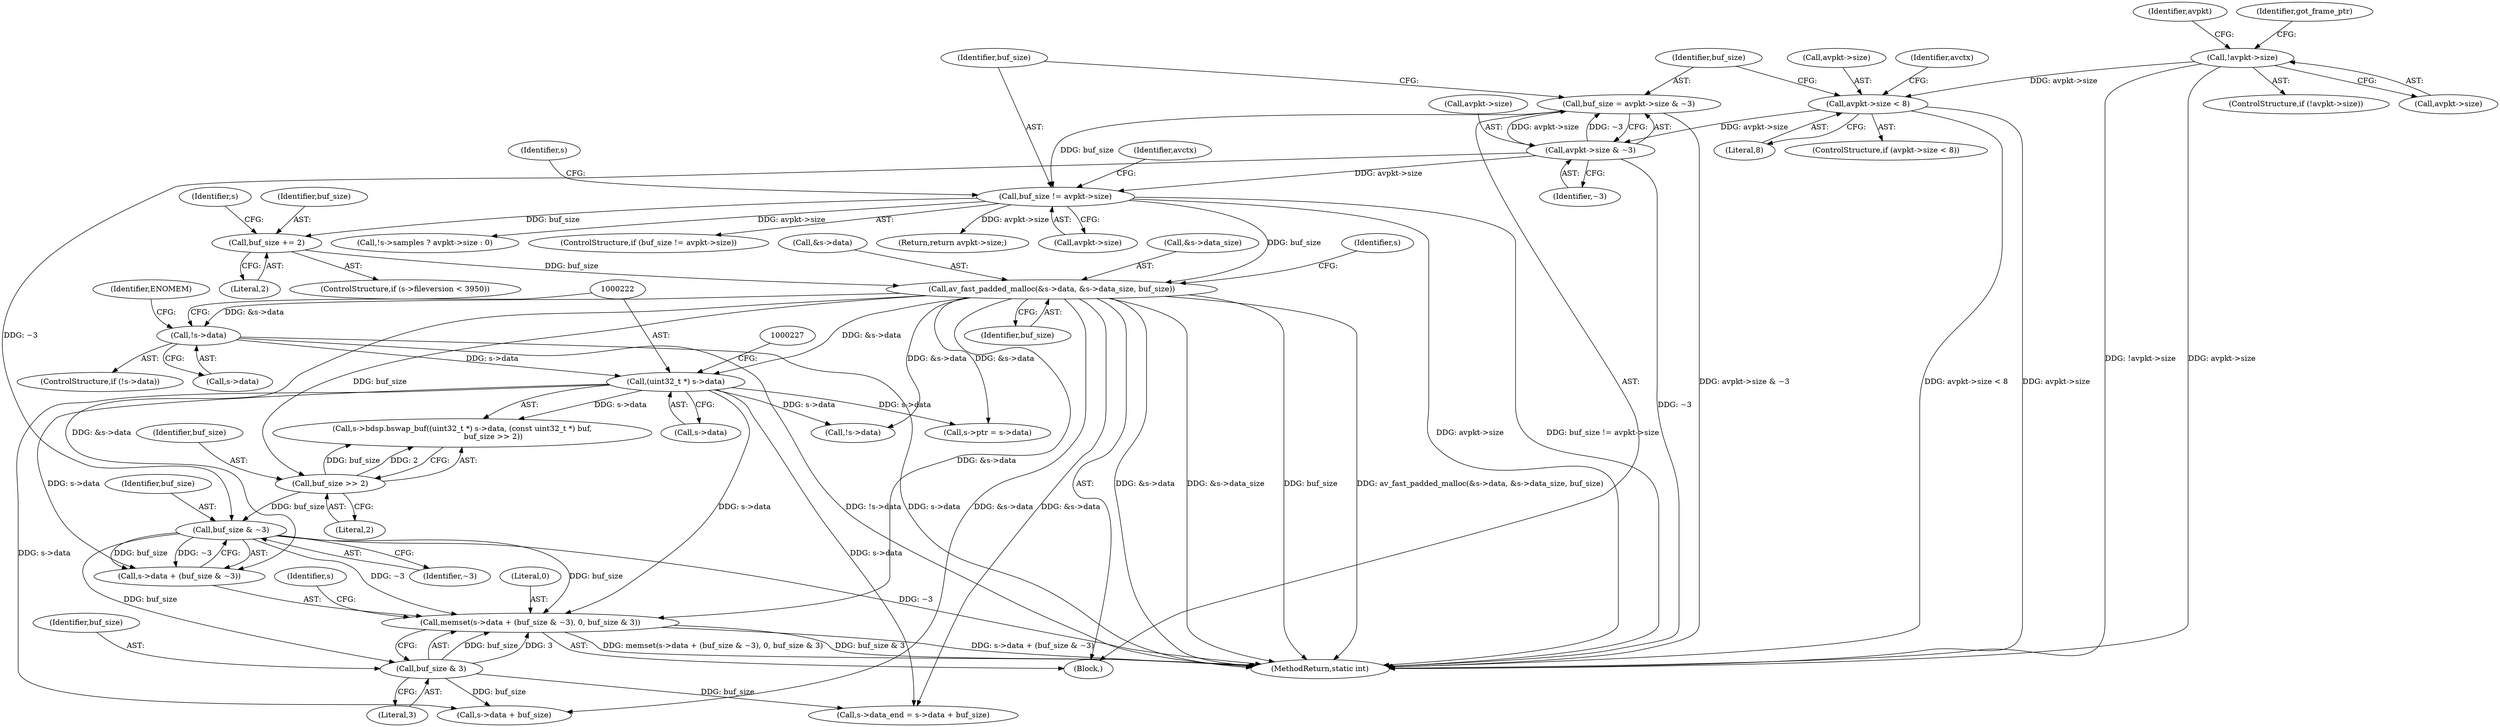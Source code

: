 digraph "0_FFmpeg_ba4beaf6149f7241c8bd85fe853318c2f6837ad0@API" {
"1000232" [label="(Call,memset(s->data + (buf_size & ~3), 0, buf_size & 3))"];
"1000221" [label="(Call,(uint32_t *) s->data)"];
"1000213" [label="(Call,!s->data)"];
"1000202" [label="(Call,av_fast_padded_malloc(&s->data, &s->data_size, buf_size))"];
"1000199" [label="(Call,buf_size += 2)"];
"1000183" [label="(Call,buf_size != avpkt->size)"];
"1000175" [label="(Call,buf_size = avpkt->size & ~3)"];
"1000177" [label="(Call,avpkt->size & ~3)"];
"1000163" [label="(Call,avpkt->size < 8)"];
"1000151" [label="(Call,!avpkt->size)"];
"1000237" [label="(Call,buf_size & ~3)"];
"1000229" [label="(Call,buf_size >> 2)"];
"1000241" [label="(Call,buf_size & 3)"];
"1000211" [label="(Identifier,buf_size)"];
"1000238" [label="(Identifier,buf_size)"];
"1000178" [label="(Call,avpkt->size)"];
"1000219" [label="(Identifier,ENOMEM)"];
"1000710" [label="(Call,!s->samples ? avpkt->size : 0)"];
"1000719" [label="(MethodReturn,static int)"];
"1000202" [label="(Call,av_fast_padded_malloc(&s->data, &s->data_size, buf_size))"];
"1000251" [label="(Call,s->data_end = s->data + buf_size)"];
"1000207" [label="(Call,&s->data_size)"];
"1000200" [label="(Identifier,buf_size)"];
"1000163" [label="(Call,avpkt->size < 8)"];
"1000230" [label="(Identifier,buf_size)"];
"1000150" [label="(ControlStructure,if (!avpkt->size))"];
"1000164" [label="(Call,avpkt->size)"];
"1000152" [label="(Call,avpkt->size)"];
"1000170" [label="(Identifier,avctx)"];
"1000182" [label="(ControlStructure,if (buf_size != avpkt->size))"];
"1000221" [label="(Call,(uint32_t *) s->data)"];
"1000201" [label="(Literal,2)"];
"1000196" [label="(Identifier,s)"];
"1000212" [label="(ControlStructure,if (!s->data))"];
"1000165" [label="(Identifier,avpkt)"];
"1000205" [label="(Identifier,s)"];
"1000416" [label="(Return,return avpkt->size;)"];
"1000231" [label="(Literal,2)"];
"1000255" [label="(Call,s->data + buf_size)"];
"1000214" [label="(Call,s->data)"];
"1000184" [label="(Identifier,buf_size)"];
"1000215" [label="(Identifier,s)"];
"1000220" [label="(Call,s->bdsp.bswap_buf((uint32_t *) s->data, (const uint32_t *) buf,\n                          buf_size >> 2))"];
"1000183" [label="(Call,buf_size != avpkt->size)"];
"1000167" [label="(Literal,8)"];
"1000246" [label="(Identifier,s)"];
"1000237" [label="(Call,buf_size & ~3)"];
"1000407" [label="(Call,!s->data)"];
"1000213" [label="(Call,!s->data)"];
"1000203" [label="(Call,&s->data)"];
"1000181" [label="(Identifier,~3)"];
"1000176" [label="(Identifier,buf_size)"];
"1000244" [label="(Call,s->ptr = s->data)"];
"1000162" [label="(ControlStructure,if (avpkt->size < 8))"];
"1000190" [label="(Identifier,avctx)"];
"1000223" [label="(Call,s->data)"];
"1000232" [label="(Call,memset(s->data + (buf_size & ~3), 0, buf_size & 3))"];
"1000158" [label="(Identifier,got_frame_ptr)"];
"1000233" [label="(Call,s->data + (buf_size & ~3))"];
"1000185" [label="(Call,avpkt->size)"];
"1000243" [label="(Literal,3)"];
"1000175" [label="(Call,buf_size = avpkt->size & ~3)"];
"1000146" [label="(Block,)"];
"1000242" [label="(Identifier,buf_size)"];
"1000241" [label="(Call,buf_size & 3)"];
"1000199" [label="(Call,buf_size += 2)"];
"1000193" [label="(ControlStructure,if (s->fileversion < 3950))"];
"1000229" [label="(Call,buf_size >> 2)"];
"1000151" [label="(Call,!avpkt->size)"];
"1000177" [label="(Call,avpkt->size & ~3)"];
"1000240" [label="(Literal,0)"];
"1000239" [label="(Identifier,~3)"];
"1000232" -> "1000146"  [label="AST: "];
"1000232" -> "1000241"  [label="CFG: "];
"1000233" -> "1000232"  [label="AST: "];
"1000240" -> "1000232"  [label="AST: "];
"1000241" -> "1000232"  [label="AST: "];
"1000246" -> "1000232"  [label="CFG: "];
"1000232" -> "1000719"  [label="DDG: s->data + (buf_size & ~3)"];
"1000232" -> "1000719"  [label="DDG: memset(s->data + (buf_size & ~3), 0, buf_size & 3)"];
"1000232" -> "1000719"  [label="DDG: buf_size & 3"];
"1000221" -> "1000232"  [label="DDG: s->data"];
"1000202" -> "1000232"  [label="DDG: &s->data"];
"1000237" -> "1000232"  [label="DDG: buf_size"];
"1000237" -> "1000232"  [label="DDG: ~3"];
"1000241" -> "1000232"  [label="DDG: buf_size"];
"1000241" -> "1000232"  [label="DDG: 3"];
"1000221" -> "1000220"  [label="AST: "];
"1000221" -> "1000223"  [label="CFG: "];
"1000222" -> "1000221"  [label="AST: "];
"1000223" -> "1000221"  [label="AST: "];
"1000227" -> "1000221"  [label="CFG: "];
"1000221" -> "1000220"  [label="DDG: s->data"];
"1000213" -> "1000221"  [label="DDG: s->data"];
"1000202" -> "1000221"  [label="DDG: &s->data"];
"1000221" -> "1000233"  [label="DDG: s->data"];
"1000221" -> "1000244"  [label="DDG: s->data"];
"1000221" -> "1000251"  [label="DDG: s->data"];
"1000221" -> "1000255"  [label="DDG: s->data"];
"1000221" -> "1000407"  [label="DDG: s->data"];
"1000213" -> "1000212"  [label="AST: "];
"1000213" -> "1000214"  [label="CFG: "];
"1000214" -> "1000213"  [label="AST: "];
"1000219" -> "1000213"  [label="CFG: "];
"1000222" -> "1000213"  [label="CFG: "];
"1000213" -> "1000719"  [label="DDG: s->data"];
"1000213" -> "1000719"  [label="DDG: !s->data"];
"1000202" -> "1000213"  [label="DDG: &s->data"];
"1000202" -> "1000146"  [label="AST: "];
"1000202" -> "1000211"  [label="CFG: "];
"1000203" -> "1000202"  [label="AST: "];
"1000207" -> "1000202"  [label="AST: "];
"1000211" -> "1000202"  [label="AST: "];
"1000215" -> "1000202"  [label="CFG: "];
"1000202" -> "1000719"  [label="DDG: &s->data"];
"1000202" -> "1000719"  [label="DDG: &s->data_size"];
"1000202" -> "1000719"  [label="DDG: buf_size"];
"1000202" -> "1000719"  [label="DDG: av_fast_padded_malloc(&s->data, &s->data_size, buf_size)"];
"1000199" -> "1000202"  [label="DDG: buf_size"];
"1000183" -> "1000202"  [label="DDG: buf_size"];
"1000202" -> "1000229"  [label="DDG: buf_size"];
"1000202" -> "1000233"  [label="DDG: &s->data"];
"1000202" -> "1000244"  [label="DDG: &s->data"];
"1000202" -> "1000251"  [label="DDG: &s->data"];
"1000202" -> "1000255"  [label="DDG: &s->data"];
"1000202" -> "1000407"  [label="DDG: &s->data"];
"1000199" -> "1000193"  [label="AST: "];
"1000199" -> "1000201"  [label="CFG: "];
"1000200" -> "1000199"  [label="AST: "];
"1000201" -> "1000199"  [label="AST: "];
"1000205" -> "1000199"  [label="CFG: "];
"1000183" -> "1000199"  [label="DDG: buf_size"];
"1000183" -> "1000182"  [label="AST: "];
"1000183" -> "1000185"  [label="CFG: "];
"1000184" -> "1000183"  [label="AST: "];
"1000185" -> "1000183"  [label="AST: "];
"1000190" -> "1000183"  [label="CFG: "];
"1000196" -> "1000183"  [label="CFG: "];
"1000183" -> "1000719"  [label="DDG: avpkt->size"];
"1000183" -> "1000719"  [label="DDG: buf_size != avpkt->size"];
"1000175" -> "1000183"  [label="DDG: buf_size"];
"1000177" -> "1000183"  [label="DDG: avpkt->size"];
"1000183" -> "1000416"  [label="DDG: avpkt->size"];
"1000183" -> "1000710"  [label="DDG: avpkt->size"];
"1000175" -> "1000146"  [label="AST: "];
"1000175" -> "1000177"  [label="CFG: "];
"1000176" -> "1000175"  [label="AST: "];
"1000177" -> "1000175"  [label="AST: "];
"1000184" -> "1000175"  [label="CFG: "];
"1000175" -> "1000719"  [label="DDG: avpkt->size & ~3"];
"1000177" -> "1000175"  [label="DDG: avpkt->size"];
"1000177" -> "1000175"  [label="DDG: ~3"];
"1000177" -> "1000181"  [label="CFG: "];
"1000178" -> "1000177"  [label="AST: "];
"1000181" -> "1000177"  [label="AST: "];
"1000177" -> "1000719"  [label="DDG: ~3"];
"1000163" -> "1000177"  [label="DDG: avpkt->size"];
"1000177" -> "1000237"  [label="DDG: ~3"];
"1000163" -> "1000162"  [label="AST: "];
"1000163" -> "1000167"  [label="CFG: "];
"1000164" -> "1000163"  [label="AST: "];
"1000167" -> "1000163"  [label="AST: "];
"1000170" -> "1000163"  [label="CFG: "];
"1000176" -> "1000163"  [label="CFG: "];
"1000163" -> "1000719"  [label="DDG: avpkt->size"];
"1000163" -> "1000719"  [label="DDG: avpkt->size < 8"];
"1000151" -> "1000163"  [label="DDG: avpkt->size"];
"1000151" -> "1000150"  [label="AST: "];
"1000151" -> "1000152"  [label="CFG: "];
"1000152" -> "1000151"  [label="AST: "];
"1000158" -> "1000151"  [label="CFG: "];
"1000165" -> "1000151"  [label="CFG: "];
"1000151" -> "1000719"  [label="DDG: !avpkt->size"];
"1000151" -> "1000719"  [label="DDG: avpkt->size"];
"1000237" -> "1000233"  [label="AST: "];
"1000237" -> "1000239"  [label="CFG: "];
"1000238" -> "1000237"  [label="AST: "];
"1000239" -> "1000237"  [label="AST: "];
"1000233" -> "1000237"  [label="CFG: "];
"1000237" -> "1000719"  [label="DDG: ~3"];
"1000237" -> "1000233"  [label="DDG: buf_size"];
"1000237" -> "1000233"  [label="DDG: ~3"];
"1000229" -> "1000237"  [label="DDG: buf_size"];
"1000237" -> "1000241"  [label="DDG: buf_size"];
"1000229" -> "1000220"  [label="AST: "];
"1000229" -> "1000231"  [label="CFG: "];
"1000230" -> "1000229"  [label="AST: "];
"1000231" -> "1000229"  [label="AST: "];
"1000220" -> "1000229"  [label="CFG: "];
"1000229" -> "1000220"  [label="DDG: buf_size"];
"1000229" -> "1000220"  [label="DDG: 2"];
"1000241" -> "1000243"  [label="CFG: "];
"1000242" -> "1000241"  [label="AST: "];
"1000243" -> "1000241"  [label="AST: "];
"1000241" -> "1000251"  [label="DDG: buf_size"];
"1000241" -> "1000255"  [label="DDG: buf_size"];
}

